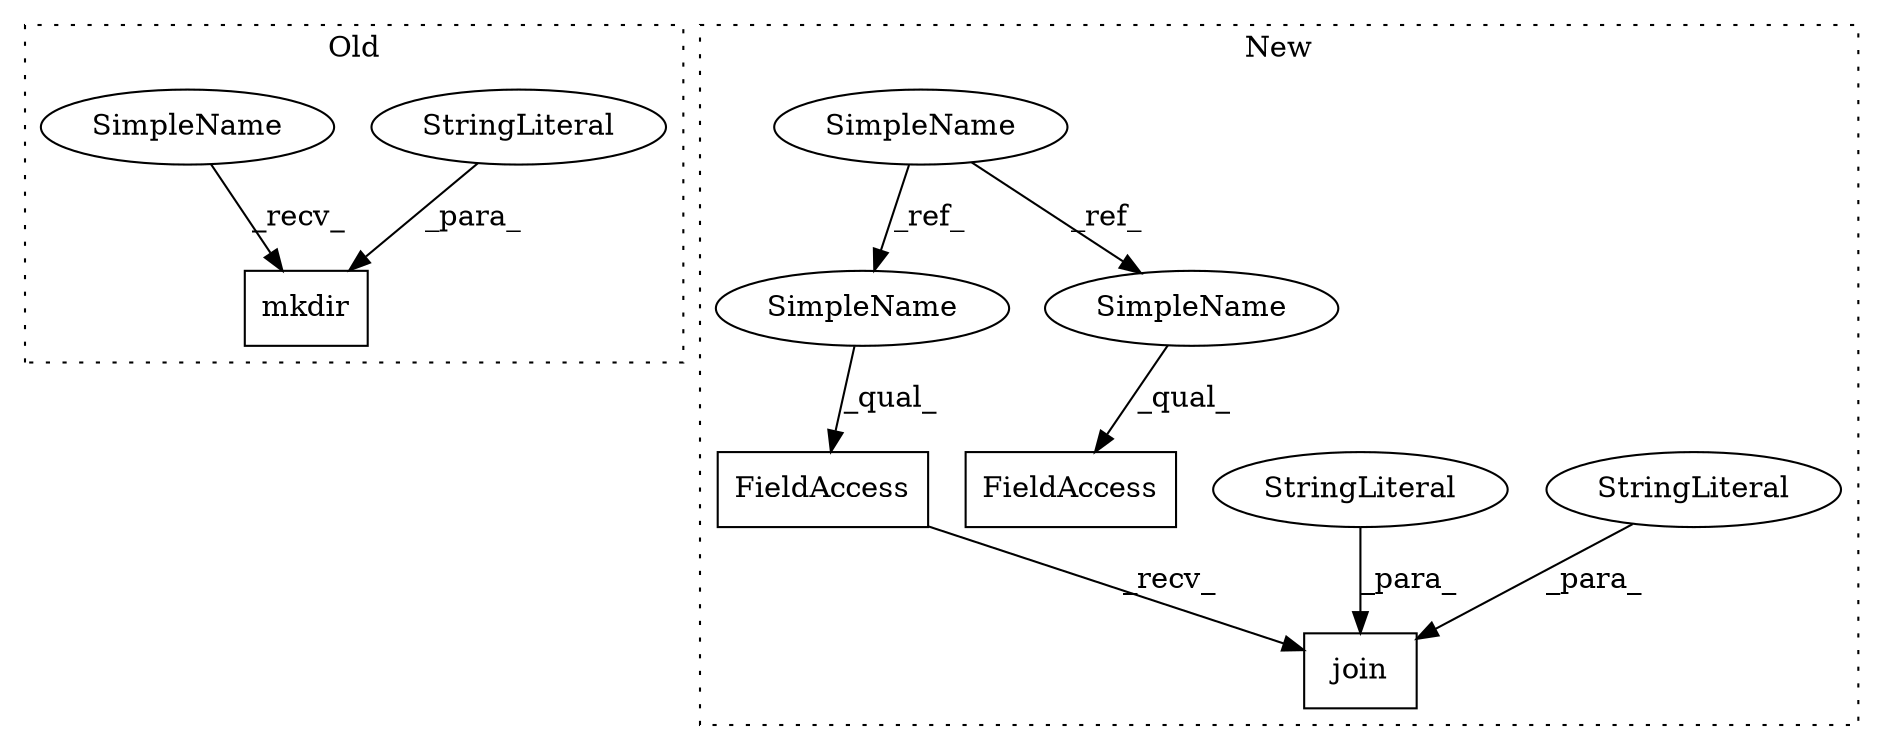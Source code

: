 digraph G {
subgraph cluster0 {
1 [label="mkdir" a="32" s="15240,15269" l="6,1" shape="box"];
5 [label="StringLiteral" a="45" s="15246" l="23" shape="ellipse"];
11 [label="SimpleName" a="42" s="15237" l="2" shape="ellipse"];
label = "Old";
style="dotted";
}
subgraph cluster1 {
2 [label="join" a="32" s="15132,15162" l="5,1" shape="box"];
3 [label="FieldAccess" a="22" s="15124" l="7" shape="box"];
4 [label="StringLiteral" a="45" s="15150" l="12" shape="ellipse"];
6 [label="StringLiteral" a="45" s="15137" l="12" shape="ellipse"];
7 [label="SimpleName" a="42" s="14760" l="2" shape="ellipse"];
8 [label="FieldAccess" a="22" s="15191" l="7" shape="box"];
9 [label="SimpleName" a="42" s="15124" l="2" shape="ellipse"];
10 [label="SimpleName" a="42" s="15191" l="2" shape="ellipse"];
label = "New";
style="dotted";
}
3 -> 2 [label="_recv_"];
4 -> 2 [label="_para_"];
5 -> 1 [label="_para_"];
6 -> 2 [label="_para_"];
7 -> 9 [label="_ref_"];
7 -> 10 [label="_ref_"];
9 -> 3 [label="_qual_"];
10 -> 8 [label="_qual_"];
11 -> 1 [label="_recv_"];
}